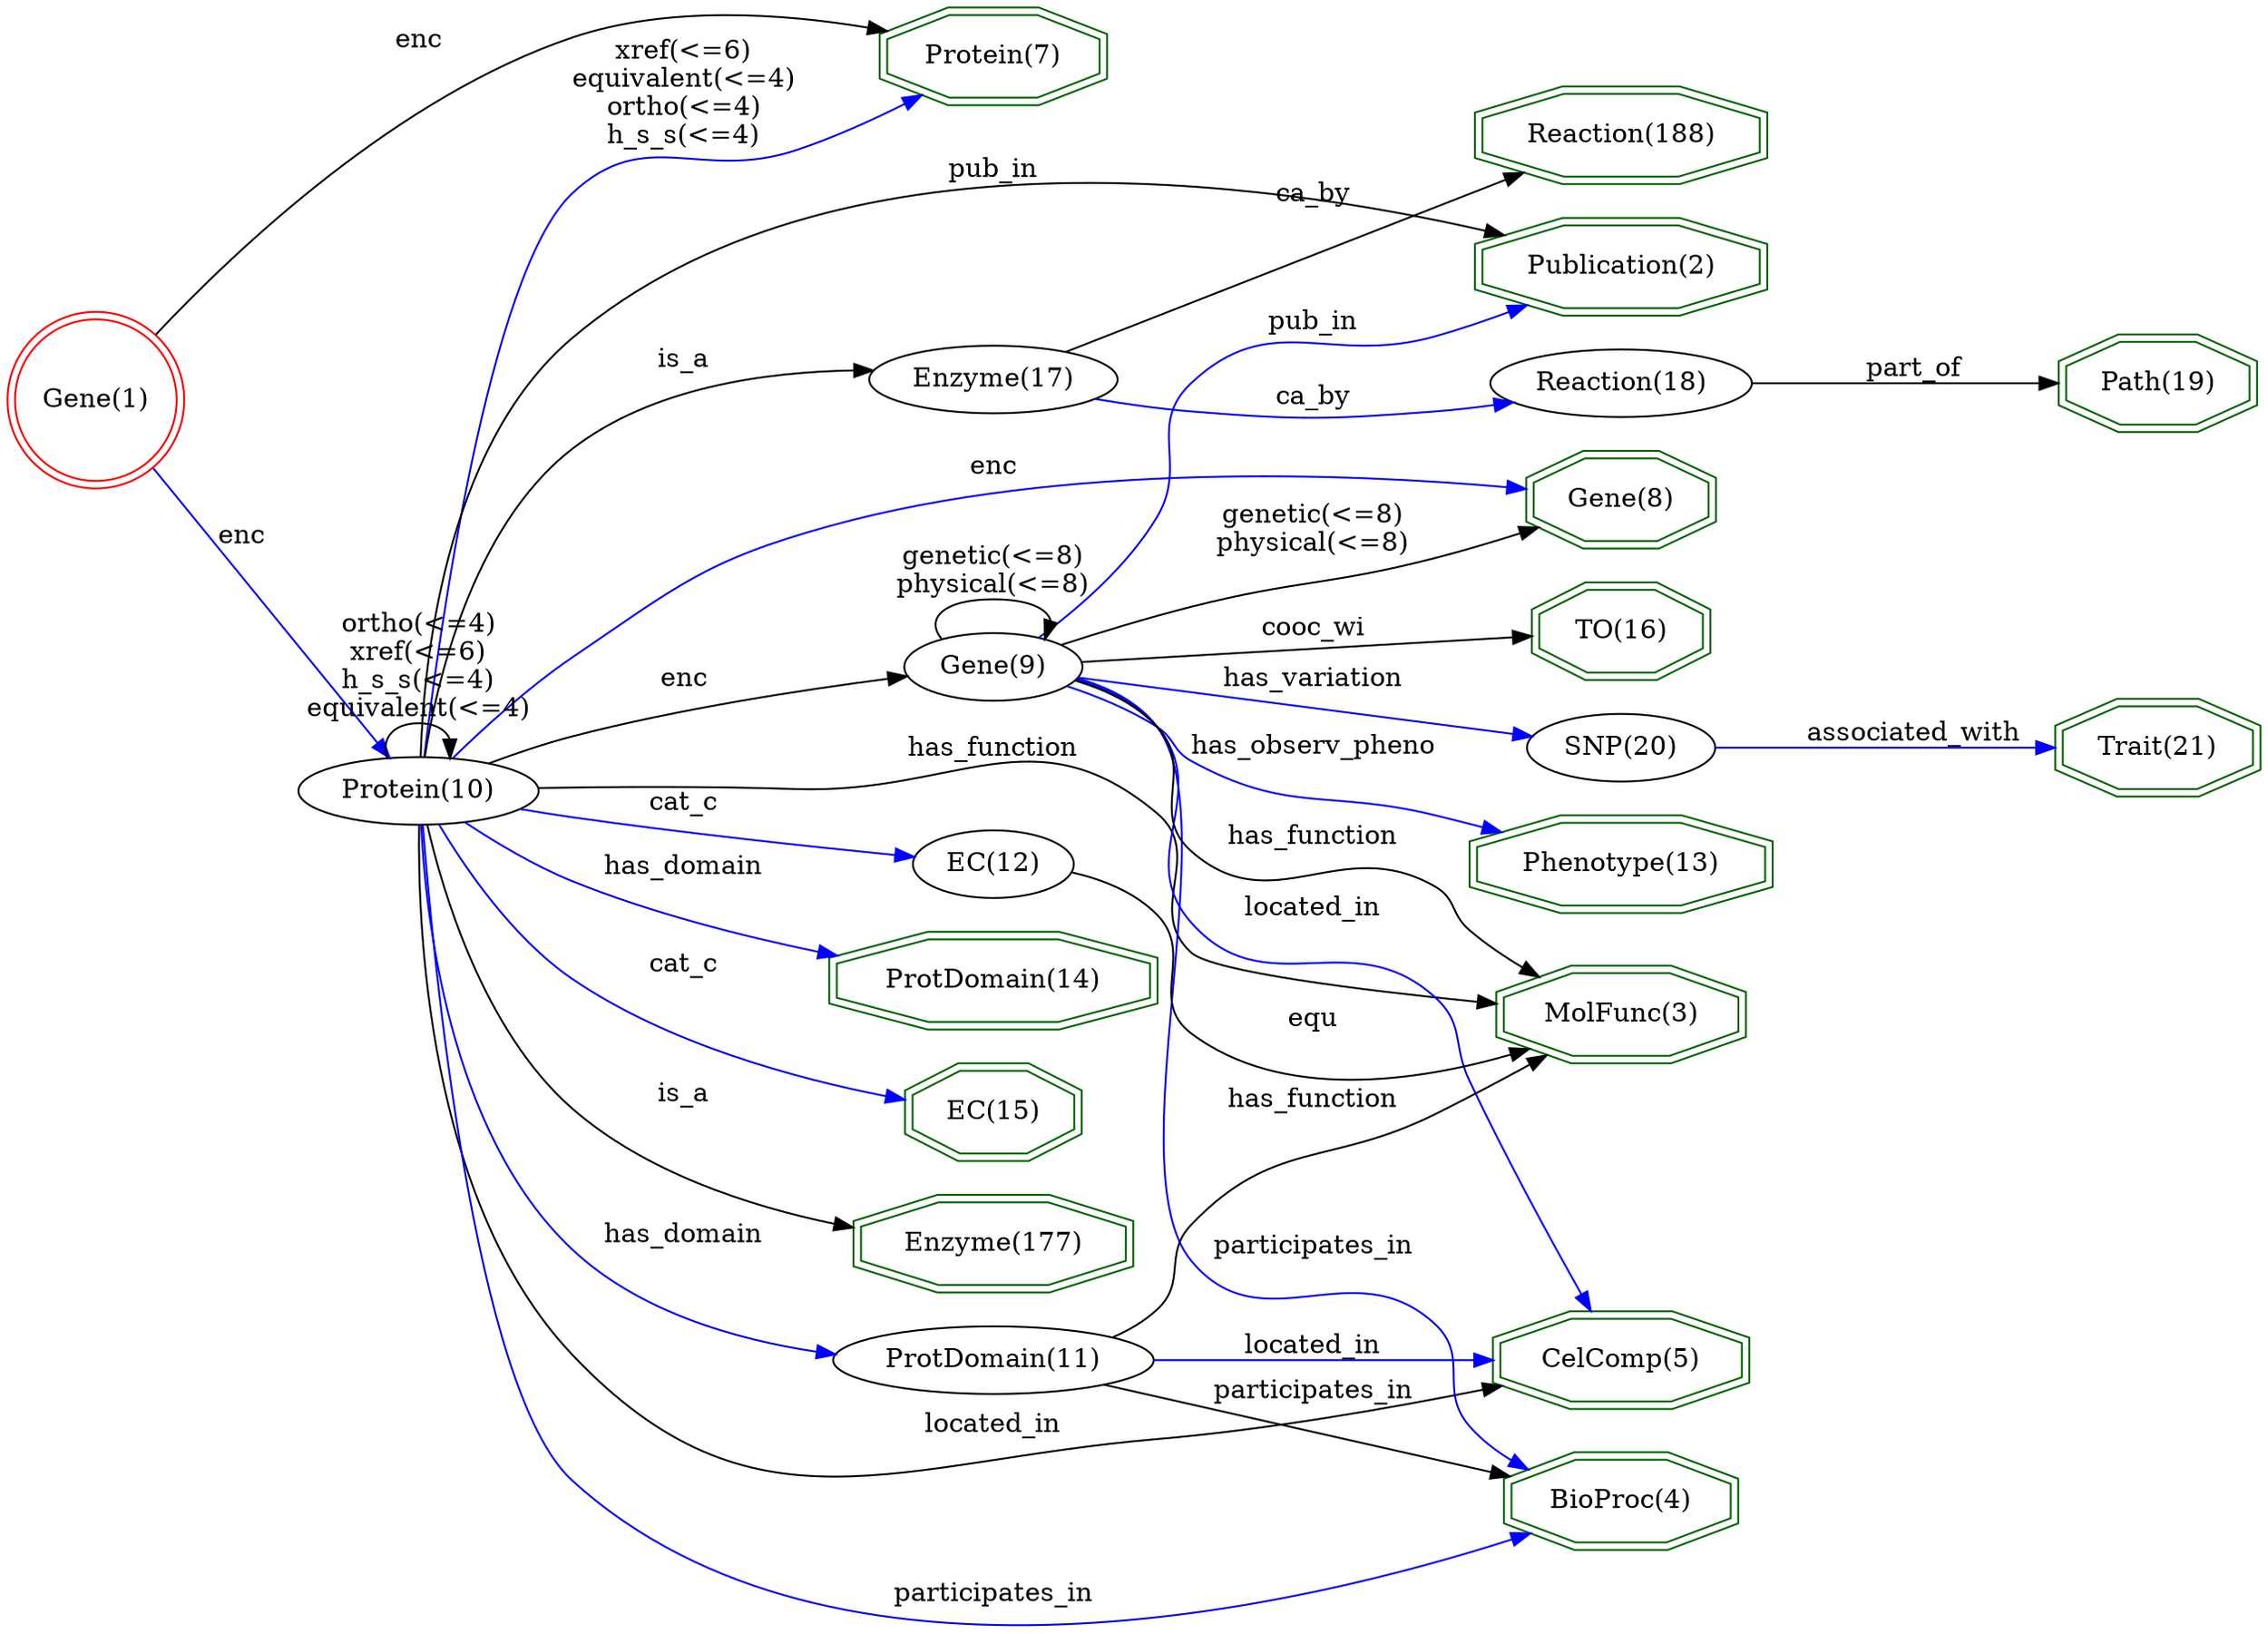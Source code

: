 digraph {
	graph [_draw_="c 9 -#fffffe00 C 7 -#ffffff P 4 0 0 0 808.89 1030.67 808.89 1030.67 0 ",
		bb="0,0,1030.7,808.89",
		rankdir=LR,
		xdotversion=1.7
	];
	node [label="\N"];
	"Path(19)"	[_draw_="c 7 -#006400 p 8 1025.33 604.44 1025.33 619.35 999.66 629.89 963.37 629.89 937.7 619.35 937.7 604.44 963.37 593.89 999.66 593.89 \
c 7 -#006400 p 8 1029.32 601.75 1029.32 622.03 1000.45 633.89 962.58 633.89 933.71 622.03 933.71 601.75 962.58 589.89 1000.45 589.89 ",
		_ldraw_="F 14 11 -Times-Roman c 7 -#000000 T 981.52 607.69 0 48.21 8 -Path(19) ",
		color=darkgreen,
		height=0.61111,
		pos="981.52,611.89",
		shape=doubleoctagon,
		width=1.3307];
	"Reaction(188)"	[_draw_="c 7 -#006400 p 8 801.52 724.44 801.52 739.35 762.93 749.89 708.35 749.89 669.76 739.35 669.76 724.44 708.35 713.89 762.93 713.89 \
c 7 -#006400 p 8 805.53 721.38 805.53 742.4 763.47 753.89 707.81 753.89 665.75 742.4 665.75 721.38 707.81 709.89 763.47 709.89 ",
		_ldraw_="F 14 11 -Times-Roman c 7 -#000000 T 735.64 727.69 0 80.08 13 -Reaction(188) ",
		color=darkgreen,
		height=0.61111,
		pos="735.64,731.89",
		shape=doubleoctagon,
		width=1.9359];
	"Protein(7)"	[_draw_="c 7 -#006400 p 8 495.98 779.44 495.98 794.35 466.97 804.89 425.95 804.89 396.94 794.35 396.94 779.44 425.95 768.89 466.97 768.89 \
c 7 -#006400 p 8 499.97 776.63 499.97 797.15 467.67 808.89 425.25 808.89 392.96 797.15 392.96 776.63 425.25 764.89 467.67 764.89 ",
		_ldraw_="F 14 11 -Times-Roman c 7 -#000000 T 446.46 782.69 0 56.77 10 -Protein(7) ",
		color=darkgreen,
		height=0.61111,
		pos="446.46,786.89",
		shape=doubleoctagon,
		width=1.4931];
	"CelComp(5)"	[_draw_="c 7 -#006400 p 8 794.24 120.44 794.24 135.35 759.91 145.89 711.37 145.89 677.04 135.35 677.04 120.44 711.37 109.89 759.91 109.89 \
c 7 -#006400 p 8 798.23 117.48 798.23 138.31 760.51 149.89 710.77 149.89 673.05 138.31 673.05 117.48 710.77 105.89 760.51 105.89 ",
		_ldraw_="F 14 11 -Times-Roman c 7 -#000000 T 735.64 123.69 0 69.99 10 -CelComp(5) ",
		color=darkgreen,
		height=0.61111,
		pos="735.64,127.89",
		shape=doubleoctagon,
		width=1.7443];
	"Publication(2)"	[_draw_="c 7 -#006400 p 8 801.54 662.44 801.54 677.35 762.93 687.89 708.35 687.89 669.74 677.35 669.74 662.44 708.35 651.89 762.93 651.89 \
c 7 -#006400 p 8 805.55 659.38 805.55 680.4 763.47 691.89 707.81 691.89 665.73 680.4 665.73 659.38 707.81 647.89 763.47 647.89 ",
		_ldraw_="F 14 11 -Times-Roman c 7 -#000000 T 735.64 665.69 0 80.1 14 -Publication(2) ",
		color=darkgreen,
		height=0.61111,
		pos="735.64,669.89",
		shape=doubleoctagon,
		width=1.9362];
	"Phenotype(13)"	[_draw_="c 7 -#006400 p 8 802.75 368.44 802.75 383.35 763.44 393.89 707.84 393.89 668.53 383.35 668.53 368.44 707.84 357.89 763.44 357.89 \
c 7 -#006400 p 8 806.74 365.37 806.74 386.42 763.96 397.89 707.32 397.89 664.55 386.42 664.55 365.37 707.32 353.89 763.96 353.89 ",
		_ldraw_="F 14 11 -Times-Roman c 7 -#000000 T 735.64 371.69 0 82.43 13 -Phenotype(13) ",
		color=darkgreen,
		height=0.61111,
		pos="735.64,375.89",
		shape=doubleoctagon,
		width=1.9805];
	"BioProc(4)"	[_draw_="c 7 -#006400 p 8 789.09 47.44 789.09 62.35 757.78 72.89 713.5 72.89 682.19 62.35 682.19 47.44 713.5 36.89 757.78 36.89 c 7 -#006400 \
p 8 793.09 44.56 793.09 65.22 758.44 76.89 712.84 76.89 678.19 65.22 678.19 44.56 712.84 32.89 758.44 32.89 ",
		_ldraw_="F 14 11 -Times-Roman c 7 -#000000 T 735.64 50.69 0 62.21 10 -BioProc(4) ",
		color=darkgreen,
		height=0.61111,
		pos="735.64,54.892",
		shape=doubleoctagon,
		width=1.5966];
	"MolFunc(3)"	[_draw_="c 7 -#006400 p 8 793.03 289.44 793.03 304.35 759.41 314.89 711.87 314.89 678.25 304.35 678.25 289.44 711.87 278.89 759.41 278.89 \
c 7 -#006400 p 8 797.04 286.5 797.04 307.28 760.03 318.89 711.25 318.89 674.24 307.28 674.24 286.5 711.25 274.89 760.03 274.89 ",
		_ldraw_="F 14 11 -Times-Roman c 7 -#000000 T 735.64 292.69 0 67.66 10 -MolFunc(3) ",
		color=darkgreen,
		height=0.61111,
		pos="735.64,296.89",
		shape=doubleoctagon,
		width=1.7];
	"Trait(21)"	[_draw_="c 7 -#006400 p 8 1026.82 426.44 1026.82 441.35 1000.28 451.89 962.75 451.89 936.21 441.35 936.21 426.44 962.75 415.89 1000.28 415.89 \
c 7 -#006400 p 8 1030.83 423.72 1030.83 444.06 1001.05 455.89 961.98 455.89 932.2 444.06 932.2 423.72 961.98 411.89 1001.05 411.89 ",
		_ldraw_="F 14 11 -Times-Roman c 7 -#000000 T 981.52 429.69 0 50.05 9 -Trait(21) ",
		color=darkgreen,
		height=0.61111,
		pos="981.52,433.89",
		shape=doubleoctagon,
		width=1.3655];
	"Gene(8)"	[_draw_="c 7 -#006400 p 8 777.75 546.44 777.75 561.35 753.08 571.89 718.2 571.89 693.53 561.35 693.53 546.44 718.2 535.89 753.08 535.89 c \
7 -#006400 p 8 781.73 543.79 781.73 563.99 753.9 575.89 717.38 575.89 689.55 563.99 689.55 543.79 717.38 531.89 753.9 531.89 ",
		_ldraw_="F 14 11 -Times-Roman c 7 -#000000 T 735.64 549.69 0 45.86 7 -Gene(8) ",
		color=darkgreen,
		height=0.61111,
		pos="735.64,553.89",
		shape=doubleoctagon,
		width=1.286];
	"TO(16)"	[_draw_="c 7 -#006400 p 8 775.1 484.44 775.1 499.35 751.98 509.89 719.3 509.89 696.18 499.35 696.18 484.44 719.3 473.89 751.98 473.89 c 7 \
-#006400 p 8 779.1 481.86 779.1 501.92 752.85 513.89 718.43 513.89 692.18 501.92 692.18 481.86 718.43 469.89 752.85 469.89 ",
		_ldraw_="F 14 11 -Times-Roman c 7 -#000000 T 735.64 487.69 0 41.74 6 -TO(16) ",
		color=darkgreen,
		height=0.61111,
		pos="735.64,491.89",
		shape=doubleoctagon,
		width=1.2077];
	"Gene(1)"	[_draw_="c 7 -#ff0000 e 43.08 609.89 39.15 39.15 c 7 -#ff0000 e 43.08 609.89 43.15 43.15 ",
		_ldraw_="F 14 11 -Times-Roman c 7 -#000000 T 43.08 605.69 0 45.86 7 -Gene(1) ",
		color=red,
		height=1.1966,
		pos="43.077,609.89",
		shape=doublecircle,
		width=1.1966];
	"Gene(1)" -> "Protein(7)"	[_draw_="c 7 -#000000 B 7 69.9 644.13 106.46 689.43 178.1 767.14 260.35 797.89 301.88 813.42 352.28 809.06 390.01 801.71 ",
		_hdraw_="S 5 -solid c 7 -#000000 C 7 -#000000 P 3 390.72 805.14 399.8 799.69 389.3 798.29 ",
		_ldraw_="F 14 11 -Times-Roman c 7 -#000000 T 191.97 791.69 0 19.43 3 -enc ",
		color=black,
		label=enc,
		lp="191.97,795.89",
		pos="e,399.8,799.69 69.899,644.13 106.46,689.43 178.1,767.14 260.35,797.89 301.88,813.42 352.28,809.06 390.01,801.71"];
	"Protein(10)"	[_draw_="c 7 -#000000 e 191.97 407.89 50.27 18 ",
		_ldraw_="F 14 11 -Times-Roman c 7 -#000000 T 191.97 403.69 0 63.77 11 -Protein(10) ",
		height=0.5,
		pos="191.97,407.89",
		width=1.3996];
	"Gene(1)" -> "Protein(10)"	[_draw_="c 7 -#0000ff B 4 69.33 575.17 98.52 535.03 145.89 469.88 172.07 433.88 ",
		_hdraw_="S 5 -solid c 7 -#0000ff C 7 -#0000ff P 3 175.2 435.53 178.25 425.39 169.53 431.42 ",
		_ldraw_="F 14 11 -Times-Roman c 7 -#000000 T 113.87 529.69 0 19.43 3 -enc ",
		color=blue,
		label=enc,
		lp="113.87,533.89",
		pos="e,178.25,425.39 69.328,575.17 98.517,535.03 145.89,469.88 172.07,433.88"];
	"ProtDomain(14)"	[_draw_="c 7 -#006400 p 8 520.32 302.44 520.32 317.35 477.05 327.89 415.87 327.89 372.61 317.35 372.61 302.44 415.87 291.89 477.05 291.89 \
c 7 -#006400 p 8 524.32 299.3 524.32 320.49 477.54 331.89 415.39 331.89 368.6 320.49 368.6 299.3 415.39 287.89 477.54 287.89 ",
		_ldraw_="F 14 11 -Times-Roman c 7 -#000000 T 446.46 305.69 0 91.77 14 -ProtDomain(14) ",
		color=darkgreen,
		height=0.61111,
		pos="446.46,309.89",
		shape=doubleoctagon,
		width=2.1578];
	"EC(15)"	[_draw_="c 7 -#006400 p 8 485.69 240.44 485.69 255.35 462.71 265.89 430.21 265.89 407.24 255.35 407.24 240.44 430.21 229.89 462.71 229.89 \
c 7 -#006400 p 8 489.7 237.87 489.7 257.91 463.59 269.89 429.33 269.89 403.22 257.91 403.22 237.87 429.33 225.89 463.59 225.89 ",
		_ldraw_="F 14 11 -Times-Roman c 7 -#000000 T 446.46 243.69 0 41.21 6 -EC(15) ",
		color=darkgreen,
		height=0.61111,
		pos="446.46,247.89",
		shape=doubleoctagon,
		width=1.1977];
	"Enzyme(177)"	[_draw_="c 7 -#006400 p 8 509.53 178.44 509.53 193.35 472.58 203.89 420.34 203.89 383.39 193.35 383.39 178.44 420.34 167.89 472.58 167.89 \
c 7 -#006400 p 8 513.53 175.42 513.53 196.37 473.14 207.89 419.78 207.89 379.39 196.37 379.39 175.42 419.78 163.89 473.14 163.89 ",
		_ldraw_="F 14 11 -Times-Roman c 7 -#000000 T 446.46 181.69 0 76.19 11 -Enzyme(177) ",
		color=darkgreen,
		height=0.61111,
		pos="446.46,185.89",
		shape=doubleoctagon,
		width=1.8621];
	"Enzyme(17)"	[_draw_="c 7 -#000000 e 446.46 621.89 53.63 18 ",
		_ldraw_="F 14 11 -Times-Roman c 7 -#000000 T 446.46 617.69 0 69.19 10 -Enzyme(17) ",
		height=0.5,
		pos="446.46,621.89",
		width=1.4949];
	"Enzyme(17)" -> "Reaction(188)"	[_draw_="c 7 -#000000 B 4 482.67 635.38 532.05 654.29 622.29 688.86 680.31 711.08 ",
		_hdraw_="S 5 -solid c 7 -#000000 C 7 -#000000 P 3 679.1 714.37 689.69 714.67 681.6 707.83 ",
		_ldraw_="F 14 11 -Times-Roman c 7 -#000000 T 594.24 698.69 0 33.43 5 -ca_by ",
		color=black,
		label=ca_by,
		lp="594.24,702.89",
		pos="e,689.69,714.67 482.67,635.38 532.05,654.29 622.29,688.86 680.31,711.08"];
	"Reaction(18)"	[_draw_="c 7 -#000000 e 735.64 611.89 56.04 18 ",
		_ldraw_="F 14 11 -Times-Roman c 7 -#000000 T 735.64 607.69 0 73.08 12 -Reaction(18) ",
		height=0.5,
		pos="735.64,611.89",
		width=1.5631];
	"Enzyme(17)" -> "Reaction(18)"	[_draw_="c 7 -#0000ff B 10 493.02 612.61 508.53 609.87 526.03 607.24 542.14 605.89 588.29 602.02 600.06 604.32 646.34 605.89 654.12 606.16 \
662.27 606.55 670.35 607.01 ",
		_hdraw_="S 5 -solid c 7 -#0000ff C 7 -#0000ff P 3 670.31 610.52 680.5 607.63 670.73 603.53 ",
		_ldraw_="F 14 11 -Times-Roman c 7 -#000000 T 594.24 608.69 0 33.43 5 -ca_by ",
		color=blue,
		label=ca_by,
		lp="594.24,612.89",
		pos="e,680.5,607.63 493.02,612.61 508.53,609.87 526.03,607.24 542.14,605.89 588.29,602.02 600.06,604.32 646.34,605.89 654.12,606.16 662.27,\
606.55 670.35,607.01"];
	"Reaction(18)" -> "Path(19)"	[_draw_="c 7 -#000000 B 4 791.98 611.89 831.28 611.89 883.9 611.89 923.56 611.89 ",
		_hdraw_="S 5 -solid c 7 -#000000 C 7 -#000000 P 3 923.6 615.39 933.6 611.89 923.6 608.39 ",
		_ldraw_="F 14 11 -Times-Roman c 7 -#000000 T 869.65 614.69 0 40.43 7 -part_of ",
		color=black,
		label=part_of,
		lp="869.65,618.89",
		pos="e,933.6,611.89 791.98,611.89 831.28,611.89 883.9,611.89 923.56,611.89"];
	"Gene(9)"	[_draw_="c 7 -#000000 e 446.46 471.89 39.15 18 ",
		_ldraw_="F 14 11 -Times-Roman c 7 -#000000 T 446.46 467.69 0 45.86 7 -Gene(9) ",
		height=0.5,
		pos="446.46,471.89",
		width=1.0855];
	"Gene(9)" -> "CelComp(5)"	[_draw_="c 7 -#0000ff B 13 482.94 464.98 497.78 460.31 513.92 452.59 524.14 439.89 552.18 405.05 513.61 375.32 542.14 340.89 573.8 302.7 \
609.47 334.07 646.34 300.89 646.71 300.56 693.39 208.91 718.72 159.16 ",
		_hdraw_="S 5 -solid c 7 -#0000ff C 7 -#0000ff P 3 721.92 160.6 723.34 150.1 715.68 157.43 ",
		_ldraw_="F 14 11 -Times-Roman c 7 -#000000 T 594.24 343.69 0 58.31 10 -located_in ",
		color=blue,
		label=located_in,
		lp="594.24,347.89",
		pos="e,723.34,150.1 482.94,464.98 497.78,460.31 513.92,452.59 524.14,439.89 552.18,405.05 513.61,375.32 542.14,340.89 573.8,302.7 609.47,\
334.07 646.34,300.89 646.71,300.56 693.39,208.91 718.72,159.16"];
	"Gene(9)" -> "Publication(2)"	[_draw_="c 7 -#0000ff B 13 467.77 487.33 485.25 501.68 509.85 524.6 524.14 549.89 539.94 577.86 518.94 597.68 542.14 619.89 576.33 652.62 \
600.57 629.83 646.34 641.89 656.14 644.47 666.46 647.48 676.46 650.55 ",
		_hdraw_="S 5 -solid c 7 -#0000ff C 7 -#0000ff P 3 675.73 653.98 686.31 653.62 677.81 647.3 ",
		_ldraw_="F 14 11 -Times-Roman c 7 -#000000 T 594.24 644.69 0 38.89 6 -pub_in ",
		color=blue,
		label=pub_in,
		lp="594.24,648.89",
		pos="e,686.31,653.62 467.77,487.33 485.25,501.68 509.85,524.6 524.14,549.89 539.94,577.86 518.94,597.68 542.14,619.89 576.33,652.62 600.57,\
629.83 646.34,641.89 656.14,644.47 666.46,647.48 676.46,650.55"];
	"Gene(9)" -> "Phenotype(13)"	[_draw_="c 7 -#0000ff B 10 477.57 460.88 491.97 455.23 509.26 447.86 524.14 439.89 532.62 435.35 533.39 431.86 542.14 427.89 564.32 417.83 \
620.25 403.13 666.14 391.92 ",
		_hdraw_="S 5 -solid c 7 -#0000ff C 7 -#0000ff P 3 667.17 395.27 676.07 389.51 665.52 388.47 ",
		_ldraw_="F 14 11 -Times-Roman c 7 -#000000 T 594.24 430.69 0 104.2 16 -has_observ_pheno ",
		color=blue,
		label=has_observ_pheno,
		lp="594.24,434.89",
		pos="e,676.07,389.51 477.57,460.88 491.97,455.23 509.26,447.86 524.14,439.89 532.62,435.35 533.39,431.86 542.14,427.89 564.32,417.83 \
620.25,403.13 666.14,391.92"];
	"Gene(9)" -> "BioProc(4)"	[_draw_="c 7 -#0000ff B 16 483.23 465.62 498.31 461.07 514.56 453.26 524.14 439.89 558.39 392.09 505.2 221.64 542.14 175.89 572.42 138.4 \
611.07 178.73 646.34 145.89 663.33 130.09 649.54 114.75 664.34 96.89 670.81 89.09 679.12 82.38 687.75 76.76 ",
		_hdraw_="S 5 -solid c 7 -#0000ff C 7 -#0000ff P 3 689.69 79.67 696.43 71.5 686.06 73.69 ",
		_ldraw_="F 14 11 -Times-Roman c 7 -#000000 T 594.24 178.69 0 82.41 15 -participates_in ",
		color=blue,
		label=participates_in,
		lp="594.24,182.89",
		pos="e,696.43,71.496 483.23,465.62 498.31,461.07 514.56,453.26 524.14,439.89 558.39,392.09 505.2,221.64 542.14,175.89 572.42,138.4 611.07,\
178.73 646.34,145.89 663.33,130.09 649.54,114.75 664.34,96.892 670.81,89.094 679.12,82.383 687.75,76.758"];
	"Gene(9)" -> "MolFunc(3)"	[_draw_="c 7 -#000000 B 16 482.32 464.45 497.04 459.68 513.26 452.03 524.14 439.89 543.02 418.85 521.21 397.88 542.14 378.89 577.07 347.21 \
603.39 378.35 646.34 358.89 655.57 354.71 656.15 350.86 664.34 344.89 674.51 337.48 685.69 329.68 696.09 322.59 ",
		_hdraw_="S 5 -solid c 7 -#000000 C 7 -#000000 P 3 698.29 325.32 704.6 316.81 694.36 319.53 ",
		_ldraw_="F 14 11 -Times-Roman c 7 -#000000 T 594.24 381.69 0 72.32 12 -has_function ",
		color=black,
		label=has_function,
		lp="594.24,385.89",
		pos="e,704.6,316.81 482.32,464.45 497.04,459.68 513.26,452.03 524.14,439.89 543.02,418.85 521.21,397.88 542.14,378.89 577.07,347.21 603.39,\
378.35 646.34,358.89 655.57,354.71 656.15,350.86 664.34,344.89 674.51,337.48 685.69,329.68 696.09,322.59"];
	"Gene(9)" -> "Gene(8)"	[_draw_="c 7 -#000000 B 10 478.44 482.58 496.86 488.8 520.73 496.62 542.14 502.89 588.05 516.34 600.1 517.62 646.34 529.89 658.1 533.01 670.72 \
536.41 682.64 539.65 ",
		_hdraw_="S 5 -solid c 7 -#000000 C 7 -#000000 P 3 681.88 543.07 692.45 542.32 683.72 536.31 ",
		_ldraw_="F 14 11 -Times-Roman c 7 -#000000 T 594.24 546.69 0 72.54 12 -genetic(<=8) F 14 11 -Times-Roman c 7 -#000000 T 594.24 532.69 0 78.77 \
13 -physical(<=8) ",
		color=black,
		label="genetic(<=8)\nphysical(<=8)",
		lp="594.24,543.89",
		pos="e,692.45,542.32 478.44,482.58 496.86,488.8 520.73,496.62 542.14,502.89 588.05,516.34 600.1,517.62 646.34,529.89 658.1,533.01 670.72,\
536.41 682.64,539.65"];
	"Gene(9)" -> "TO(16)"	[_draw_="c 7 -#000000 B 4 485.3 474.53 535.63 478.03 624.85 484.25 681.8 488.21 ",
		_hdraw_="S 5 -solid c 7 -#000000 C 7 -#000000 P 3 681.82 491.72 692.04 488.93 682.31 484.74 ",
		_ldraw_="F 14 11 -Times-Roman c 7 -#000000 T 594.24 487.69 0 47.43 7 -cooc_wi ",
		color=black,
		label=cooc_wi,
		lp="594.24,491.89",
		pos="e,692.04,488.93 485.3,474.53 535.63,478.03 624.85,484.25 681.8,488.21"];
	"Gene(9)" -> "Gene(9)"	[_draw_="c 7 -#000000 B 7 423.04 486.68 415.41 497.31 423.22 507.89 446.46 507.89 462.08 507.89 470.73 503.11 472.41 496.76 ",
		_hdraw_="S 5 -solid c 7 -#000000 C 7 -#000000 P 3 475.71 495.53 469.88 486.68 468.92 497.23 ",
		_ldraw_="F 14 11 -Times-Roman c 7 -#000000 T 446.46 524.69 0 72.54 12 -genetic(<=8) F 14 11 -Times-Roman c 7 -#000000 T 446.46 510.69 0 78.77 \
13 -physical(<=8) ",
		color=black,
		label="genetic(<=8)\nphysical(<=8)",
		lp="446.46,521.89",
		pos="e,469.88,486.68 423.04,486.68 415.41,497.31 423.22,507.89 446.46,507.89 462.08,507.89 470.73,503.11 472.41,496.76"];
	"SNP(20)"	[_draw_="c 7 -#000000 e 735.64 433.89 41.13 18 ",
		_ldraw_="F 14 11 -Times-Roman c 7 -#000000 T 735.64 429.69 0 49.01 7 -SNP(20) ",
		height=0.5,
		pos="735.64,433.89",
		width=1.1406];
	"Gene(9)" -> "SNP(20)"	[_draw_="c 7 -#0000ff B 4 484.12 467.04 535.37 460.26 628.54 447.93 685.67 440.37 ",
		_hdraw_="S 5 -solid c 7 -#0000ff C 7 -#0000ff P 3 686.45 443.8 695.91 439.02 685.53 436.86 ",
		_ldraw_="F 14 11 -Times-Roman c 7 -#000000 T 594.24 460.69 0 75.42 13 -has_variation ",
		color=blue,
		label=has_variation,
		lp="594.24,464.89",
		pos="e,695.91,439.02 484.12,467.04 535.37,460.26 628.54,447.93 685.67,440.37"];
	"SNP(20)" -> "Trait(21)"	[_draw_="c 7 -#0000ff B 4 776.91 433.89 816.45 433.89 877.18 433.89 922.04 433.89 ",
		_hdraw_="S 5 -solid c 7 -#0000ff C 7 -#0000ff P 3 922.21 437.39 932.21 433.89 922.21 430.39 ",
		_ldraw_="F 14 11 -Times-Roman c 7 -#000000 T 869.65 436.69 0 89.42 15 -associated_with ",
		color=blue,
		label=associated_with,
		lp="869.65,440.89",
		pos="e,932.21,433.89 776.91,433.89 816.45,433.89 877.18,433.89 922.04,433.89"];
	"Protein(10)" -> "Protein(7)"	[_draw_="c 7 -#0000ff B 10 194.43 425.98 199.61 485.84 219.12 676.15 260.35 718.89 289.15 748.73 311.77 727.81 350.78 741.89 368.38 748.25 \
387.12 756.75 403.24 764.66 ",
		_hdraw_="S 5 -solid c 7 -#0000ff C 7 -#0000ff P 3 401.89 767.9 412.4 769.23 405.01 761.63 ",
		_ldraw_="F 14 11 -Times-Roman c 7 -#000000 T 305.57 786.69 0 54.65 9 -xref(<=6) F 14 11 -Times-Roman c 7 -#000000 T 305.57 772.69 0 90.43 \
15 -equivalent(<=4) F 14 11 -Times-Roman c 7 -#000000 T 305.57 758.69 0 61.67 10 -ortho(<=4) F 14 11 -Times-Roman c 7 -#000000 T \
305.57 744.69 0 64.01 10 -h_s_s(<=4) ",
		color=blue,
		label="xref(<=6)\nequivalent(<=4)\northo(<=4)\nh_s_s(<=4)",
		lp="305.57,769.89",
		pos="e,412.4,769.23 194.43,425.98 199.61,485.84 219.12,676.15 260.35,718.89 289.15,748.73 311.77,727.81 350.78,741.89 368.38,748.25 387.12,\
756.75 403.24,764.66"];
	"Protein(10)" -> "CelComp(5)"	[_draw_="c 7 -#000000 B 7 192.39 389.72 191.85 342.43 196.69 213.84 260.35 136.89 362.48 13.46 583.25 72.41 683.39 107.85 ",
		_hdraw_="S 5 -solid c 7 -#000000 C 7 -#000000 P 3 682.39 111.2 692.98 111.3 684.76 104.62 ",
		_ldraw_="F 14 11 -Times-Roman c 7 -#000000 T 446.46 73.69 0 58.31 10 -located_in ",
		color=black,
		label=located_in,
		lp="446.46,77.892",
		pos="e,692.98,111.3 192.39,389.72 191.85,342.43 196.69,213.84 260.35,136.89 362.48,13.461 583.25,72.413 683.39,107.85"];
	"Protein(10)" -> "Publication(2)"	[_draw_="c 7 -#000000 B 10 192.38 426.14 192.05 469.97 197.72 581.72 260.35 638.89 388.33 755.72 474.58 716.82 646.34 693.89 655.81 692.63 \
665.7 690.64 675.29 688.32 ",
		_hdraw_="S 5 -solid c 7 -#000000 C 7 -#000000 P 3 676.32 691.67 685.15 685.82 674.59 684.89 ",
		_ldraw_="F 14 11 -Times-Roman c 7 -#000000 T 446.46 721.69 0 38.89 6 -pub_in ",
		color=black,
		label=pub_in,
		lp="446.46,725.89",
		pos="e,685.15,685.82 192.38,426.14 192.05,469.97 197.72,581.72 260.35,638.89 388.33,755.72 474.58,716.82 646.34,693.89 655.81,692.63 \
665.7,690.64 675.29,688.32"];
	"Protein(10)" -> "BioProc(4)"	[_draw_="c 7 -#0000ff B 7 194.15 389.82 198.63 327.17 216.51 120.56 260.35 73.89 369.19 -41.94 583.25 5.98 682.2 36.66 ",
		_hdraw_="S 5 -solid c 7 -#0000ff C 7 -#0000ff P 3 681.39 40.07 691.98 39.75 683.5 33.4 ",
		_ldraw_="F 14 11 -Times-Roman c 7 -#000000 T 446.46 14.69 0 82.41 15 -participates_in ",
		color=blue,
		label=participates_in,
		lp="446.46,18.892",
		pos="e,691.98,39.752 194.15,389.82 198.63,327.17 216.51,120.56 260.35,73.892 369.19,-41.942 583.25,5.9825 682.2,36.66"];
	"Protein(10)" -> "MolFunc(3)"	[_draw_="c 7 -#000000 B 13 242.39 408.84 273.5 409.2 314.5 409.25 350.78 407.89 427.99 405 464.9 444.49 524.14 394.89 548.77 374.27 518.24 \
346.36 542.14 324.89 559.87 308.97 616.57 302.09 663.87 299.13 ",
		_hdraw_="S 5 -solid c 7 -#000000 C 7 -#000000 P 3 664.33 302.61 674.11 298.54 663.93 295.62 ",
		_ldraw_="F 14 11 -Times-Roman c 7 -#000000 T 446.46 422.69 0 72.32 12 -has_function ",
		color=black,
		label=has_function,
		lp="446.46,426.89",
		pos="e,674.11,298.54 242.39,408.84 273.5,409.2 314.5,409.25 350.78,407.89 427.99,405 464.9,444.49 524.14,394.89 548.77,374.27 518.24,\
346.36 542.14,324.89 559.87,308.97 616.57,302.09 663.87,299.13"];
	"Protein(10)" -> "Gene(8)"	[_draw_="c 7 -#0000ff B 7 207.66 425.35 235.33 456.68 298.72 521.36 368.78 544.89 474.19 580.3 606.47 571.5 679.62 562.39 ",
		_hdraw_="S 5 -solid c 7 -#0000ff C 7 -#0000ff P 3 680.07 565.86 689.53 561.11 679.17 558.92 ",
		_ldraw_="F 14 11 -Times-Roman c 7 -#000000 T 446.46 572.69 0 19.43 3 -enc ",
		color=blue,
		label=enc,
		lp="446.46,576.89",
		pos="e,689.53,561.11 207.66,425.35 235.33,456.68 298.72,521.36 368.78,544.89 474.19,580.3 606.47,571.5 679.62,562.39"];
	"Protein(10)" -> "ProtDomain(14)"	[_draw_="c 7 -#0000ff B 7 213.15 391.53 226.02 381.78 243.41 369.8 260.35 361.89 294.63 345.9 334.83 333.88 369 325.45 ",
		_hdraw_="S 5 -solid c 7 -#0000ff C 7 -#0000ff P 3 370.02 328.8 378.93 323.05 368.38 321.99 ",
		_ldraw_="F 14 11 -Times-Roman c 7 -#000000 T 305.57 364.69 0 67.66 10 -has_domain ",
		color=blue,
		label=has_domain,
		lp="305.57,368.89",
		pos="e,378.93,323.05 213.15,391.53 226.02,381.78 243.41,369.8 260.35,361.89 294.63,345.9 334.83,333.88 369,325.45"];
	"Protein(10)" -> "EC(15)"	[_draw_="c 7 -#0000ff B 7 201.38 389.94 212.19 368.68 232.9 333.58 260.35 312.89 299.64 283.29 353.52 266.4 393.01 257.3 ",
		_hdraw_="S 5 -solid c 7 -#0000ff C 7 -#0000ff P 3 393.97 260.67 402.98 255.1 392.46 253.84 ",
		_ldraw_="F 14 11 -Times-Roman c 7 -#000000 T 305.57 315.69 0 29.53 5 -cat_c ",
		color=blue,
		label=cat_c,
		lp="305.57,319.89",
		pos="e,402.98,255.1 201.38,389.94 212.19,368.68 232.9,333.58 260.35,312.89 299.64,283.29 353.52,266.4 393.01,257.3"];
	"Protein(10)" -> "Enzyme(177)"	[_draw_="c 7 -#000000 B 7 195.84 389.89 201.91 357.57 219.07 289.47 260.35 250.89 290.04 223.15 332.25 207.15 368.87 197.97 ",
		_hdraw_="S 5 -solid c 7 -#000000 C 7 -#000000 P 3 370.11 201.27 379.03 195.56 368.5 194.46 ",
		_ldraw_="F 14 11 -Times-Roman c 7 -#000000 T 305.57 253.69 0 22.55 4 -is_a ",
		color=black,
		label=is_a,
		lp="305.57,257.89",
		pos="e,379.03,195.56 195.84,389.89 201.91,357.57 219.07,289.47 260.35,250.89 290.04,223.15 332.25,207.15 368.87,197.97"];
	"Protein(10)" -> "Enzyme(17)"	[_draw_="c 7 -#000000 B 7 194.2 426.04 197.71 462.4 210.97 544.25 260.35 585.89 294.09 614.33 343.6 622.81 382.94 624.45 ",
		_hdraw_="S 5 -solid c 7 -#000000 C 7 -#000000 P 3 382.86 627.95 392.96 624.74 383.06 620.95 ",
		_ldraw_="F 14 11 -Times-Roman c 7 -#000000 T 305.57 623.69 0 22.55 4 -is_a ",
		color=black,
		label=is_a,
		lp="305.57,627.89",
		pos="e,392.96,624.74 194.2,426.04 197.71,462.4 210.97,544.25 260.35,585.89 294.09,614.33 343.6,622.81 382.94,624.45"];
	"Protein(10)" -> "Gene(9)"	[_draw_="c 7 -#000000 B 7 223.35 422.05 234.77 426.96 247.98 432.16 260.35 435.89 306.48 449.81 360.75 459.62 398.55 465.45 ",
		_hdraw_="S 5 -solid c 7 -#000000 C 7 -#000000 P 3 398.34 468.96 408.75 466.99 399.39 462.04 ",
		_ldraw_="F 14 11 -Times-Roman c 7 -#000000 T 305.57 459.69 0 19.43 3 -enc ",
		color=black,
		label=enc,
		lp="305.57,463.89",
		pos="e,408.75,466.99 223.35,422.05 234.77,426.96 247.98,432.16 260.35,435.89 306.48,449.81 360.75,459.62 398.55,465.45"];
	"Protein(10)" -> "Protein(10)"	[_draw_="c 7 -#000000 B 7 178.04 425.3 175.44 434.98 180.08 443.89 191.97 443.89 199.39 443.89 203.99 440.41 205.76 435.44 ",
		_hdraw_="S 5 -solid c 7 -#000000 C 7 -#000000 P 3 209.26 435.35 205.89 425.3 202.26 435.26 ",
		_ldraw_="F 14 11 -Times-Roman c 7 -#000000 T 191.97 488.69 0 61.67 10 -ortho(<=4) F 14 11 -Times-Roman c 7 -#000000 T 191.97 474.69 0 54.65 \
9 -xref(<=6) F 14 11 -Times-Roman c 7 -#000000 T 191.97 460.69 0 64.01 10 -h_s_s(<=4) F 14 11 -Times-Roman c 7 -#000000 T 191.97 \
446.69 0 90.43 15 -equivalent(<=4) ",
		color=black,
		label="ortho(<=4)\nxref(<=6)\nh_s_s(<=4)\nequivalent(<=4)",
		lp="191.97,471.89",
		pos="e,205.89,425.3 178.04,425.3 175.44,434.98 180.08,443.89 191.97,443.89 199.39,443.89 203.99,440.41 205.76,435.44"];
	"ProtDomain(11)"	[_draw_="c 7 -#000000 e 446.46 127.89 68 18 ",
		_ldraw_="F 14 11 -Times-Roman c 7 -#000000 T 446.46 123.69 0 91.25 14 -ProtDomain(11) ",
		height=0.5,
		pos="446.46,127.89",
		width=1.8819];
	"Protein(10)" -> "ProtDomain(11)"	[_draw_="c 7 -#0000ff B 7 193.06 389.83 194.28 347.97 203.22 243.54 260.35 185.89 289.51 156.47 333.39 141.93 371.11 134.77 ",
		_hdraw_="S 5 -solid c 7 -#0000ff C 7 -#0000ff P 3 371.81 138.2 381.05 133.02 370.6 131.3 ",
		_ldraw_="F 14 11 -Times-Roman c 7 -#000000 T 305.57 188.69 0 67.66 10 -has_domain ",
		color=blue,
		label=has_domain,
		lp="305.57,192.89",
		pos="e,381.05,133.02 193.06,389.83 194.28,347.97 203.22,243.54 260.35,185.89 289.51,156.47 333.39,141.93 371.11,134.77"];
	"EC(12)"	[_draw_="c 7 -#000000 e 446.46 367.89 36.28 18 ",
		_ldraw_="F 14 11 -Times-Roman c 7 -#000000 T 446.46 363.69 0 41.21 6 -EC(12) ",
		height=0.5,
		pos="446.46,367.89",
		width=1.0039];
	"Protein(10)" -> "EC(12)"	[_draw_="c 7 -#0000ff B 7 235.3 398.66 243.59 396.97 252.23 395.3 260.35 393.89 308.28 385.56 363.55 378.07 401.13 373.29 ",
		_hdraw_="S 5 -solid c 7 -#0000ff C 7 -#0000ff P 3 401.76 376.74 411.24 372.02 400.88 369.8 ",
		_ldraw_="F 14 11 -Times-Roman c 7 -#000000 T 305.57 396.69 0 29.53 5 -cat_c ",
		color=blue,
		label=cat_c,
		lp="305.57,400.89",
		pos="e,411.24,372.02 235.3,398.66 243.59,396.97 252.23,395.3 260.35,393.89 308.28,385.56 363.55,378.07 401.13,373.29"];
	"ProtDomain(11)" -> "CelComp(5)"	[_draw_="c 7 -#0000ff B 4 514.43 127.89 558.96 127.89 617.4 127.89 662.88 127.89 ",
		_hdraw_="S 5 -solid c 7 -#0000ff C 7 -#0000ff P 3 662.97 131.39 672.97 127.89 662.97 124.39 ",
		_ldraw_="F 14 11 -Times-Roman c 7 -#000000 T 594.24 130.69 0 58.31 10 -located_in ",
		color=blue,
		label=located_in,
		lp="594.24,134.89",
		pos="e,672.97,127.89 514.43,127.89 558.96,127.89 617.4,127.89 662.88,127.89"];
	"ProtDomain(11)" -> "BioProc(4)"	[_draw_="c 7 -#000000 B 4 496.18 115.51 545.49 102.97 621.82 83.57 674.78 70.11 ",
		_hdraw_="S 5 -solid c 7 -#000000 C 7 -#000000 P 3 675.89 73.44 684.72 67.58 674.17 66.65 ",
		_ldraw_="F 14 11 -Times-Roman c 7 -#000000 T 594.24 105.69 0 82.41 15 -participates_in ",
		color=black,
		label=participates_in,
		lp="594.24,109.89",
		pos="e,684.72,67.582 496.18,115.51 545.49,102.97 621.82,83.571 674.78,70.108"];
	"ProtDomain(11)" -> "MolFunc(3)"	[_draw_="c 7 -#000000 B 13 498.91 139.57 508.05 143.35 516.94 148.34 524.14 154.89 538.26 167.74 528.85 180.19 542.14 193.89 578.18 231.04 \
600.76 221.38 646.34 245.89 661.84 254.22 678.61 263.77 693.33 272.34 ",
		_hdraw_="S 5 -solid c 7 -#000000 C 7 -#000000 P 3 691.8 275.5 702.2 277.52 695.33 269.45 ",
		_ldraw_="F 14 11 -Times-Roman c 7 -#000000 T 594.24 248.69 0 72.32 12 -has_function ",
		color=black,
		label=has_function,
		lp="594.24,252.89",
		pos="e,702.2,277.52 498.91,139.57 508.05,143.35 516.94,148.34 524.14,154.89 538.26,167.74 528.85,180.19 542.14,193.89 578.18,231.04 600.76,\
221.38 646.34,245.89 661.84,254.22 678.61,263.77 693.33,272.34"];
	"EC(12)" -> "MolFunc(3)"	[_draw_="c 7 -#000000 B 10 481.38 362.98 496.27 359.22 512.88 352.58 524.14 340.89 542.87 321.45 520.41 298.9 542.14 282.89 583.06 252.75 \
643.07 263.24 685.18 276.8 ",
		_hdraw_="S 5 -solid c 7 -#000000 C 7 -#000000 P 3 684.09 280.12 694.68 280 686.33 273.49 ",
		_ldraw_="F 14 11 -Times-Roman c 7 -#000000 T 594.24 285.69 0 20.21 3 -equ ",
		color=black,
		label=equ,
		lp="594.24,289.89",
		pos="e,694.68,280 481.38,362.98 496.27,359.22 512.88,352.58 524.14,340.89 542.87,321.45 520.41,298.9 542.14,282.89 583.06,252.75 643.07,\
263.24 685.18,276.8"];
}
